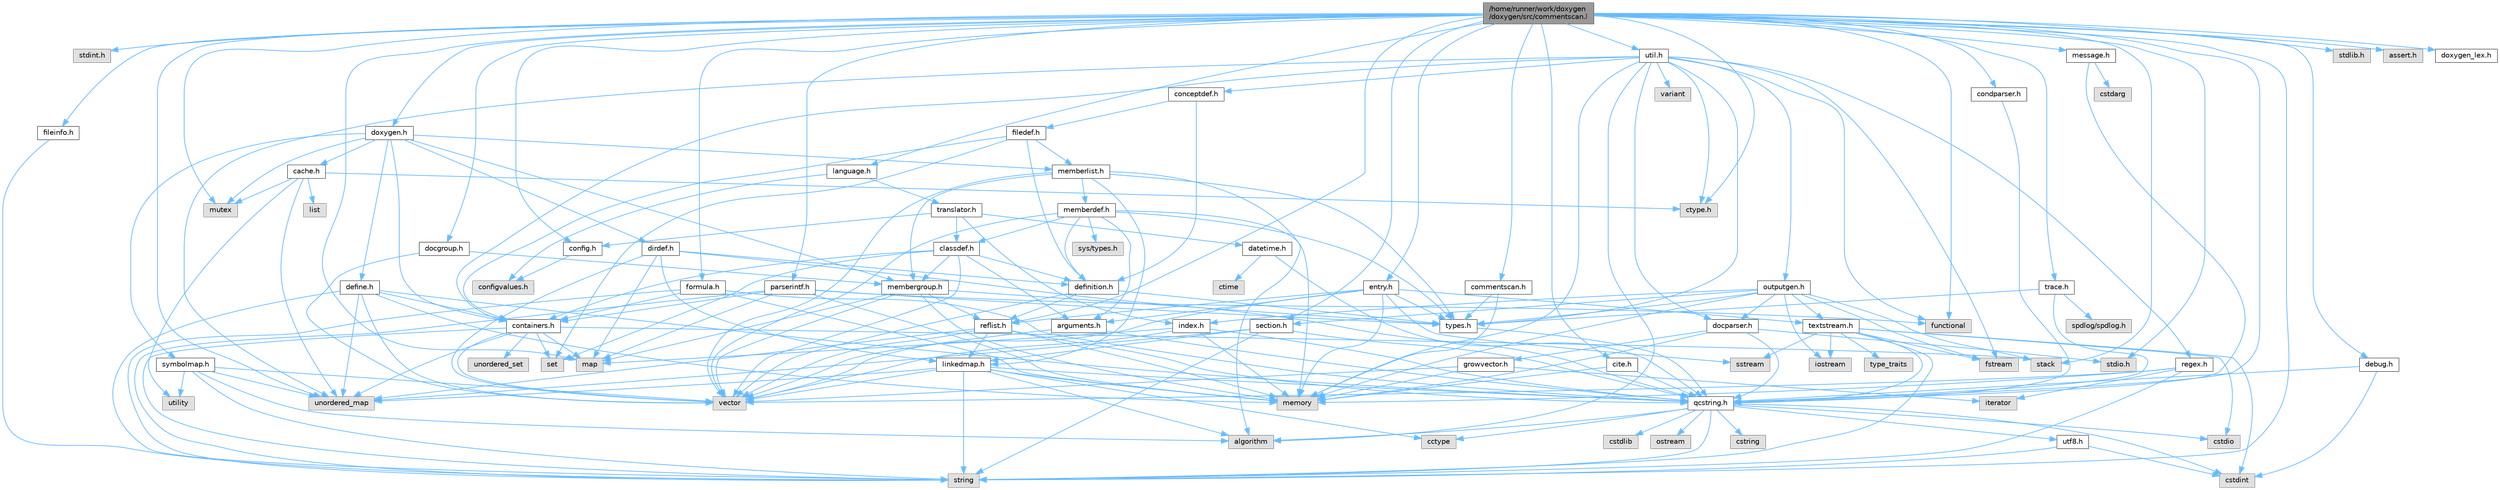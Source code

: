 digraph "/home/runner/work/doxygen/doxygen/src/commentscan.l"
{
 // INTERACTIVE_SVG=YES
 // LATEX_PDF_SIZE
  bgcolor="transparent";
  edge [fontname=Helvetica,fontsize=10,labelfontname=Helvetica,labelfontsize=10];
  node [fontname=Helvetica,fontsize=10,shape=box,height=0.2,width=0.4];
  Node1 [label="/home/runner/work/doxygen\l/doxygen/src/commentscan.l",height=0.2,width=0.4,color="gray40", fillcolor="grey60", style="filled", fontcolor="black",tooltip=" "];
  Node1 -> Node2 [color="steelblue1",style="solid"];
  Node2 [label="stdint.h",height=0.2,width=0.4,color="grey60", fillcolor="#E0E0E0", style="filled",tooltip=" "];
  Node1 -> Node3 [color="steelblue1",style="solid"];
  Node3 [label="map",height=0.2,width=0.4,color="grey60", fillcolor="#E0E0E0", style="filled",tooltip=" "];
  Node1 -> Node4 [color="steelblue1",style="solid"];
  Node4 [label="stack",height=0.2,width=0.4,color="grey60", fillcolor="#E0E0E0", style="filled",tooltip=" "];
  Node1 -> Node5 [color="steelblue1",style="solid"];
  Node5 [label="string",height=0.2,width=0.4,color="grey60", fillcolor="#E0E0E0", style="filled",tooltip=" "];
  Node1 -> Node6 [color="steelblue1",style="solid"];
  Node6 [label="mutex",height=0.2,width=0.4,color="grey60", fillcolor="#E0E0E0", style="filled",tooltip=" "];
  Node1 -> Node7 [color="steelblue1",style="solid"];
  Node7 [label="functional",height=0.2,width=0.4,color="grey60", fillcolor="#E0E0E0", style="filled",tooltip=" "];
  Node1 -> Node8 [color="steelblue1",style="solid"];
  Node8 [label="unordered_map",height=0.2,width=0.4,color="grey60", fillcolor="#E0E0E0", style="filled",tooltip=" "];
  Node1 -> Node9 [color="steelblue1",style="solid"];
  Node9 [label="stdio.h",height=0.2,width=0.4,color="grey60", fillcolor="#E0E0E0", style="filled",tooltip=" "];
  Node1 -> Node10 [color="steelblue1",style="solid"];
  Node10 [label="stdlib.h",height=0.2,width=0.4,color="grey60", fillcolor="#E0E0E0", style="filled",tooltip=" "];
  Node1 -> Node11 [color="steelblue1",style="solid"];
  Node11 [label="assert.h",height=0.2,width=0.4,color="grey60", fillcolor="#E0E0E0", style="filled",tooltip=" "];
  Node1 -> Node12 [color="steelblue1",style="solid"];
  Node12 [label="ctype.h",height=0.2,width=0.4,color="grey60", fillcolor="#E0E0E0", style="filled",tooltip=" "];
  Node1 -> Node13 [color="steelblue1",style="solid"];
  Node13 [label="qcstring.h",height=0.2,width=0.4,color="grey40", fillcolor="white", style="filled",URL="$d7/d5c/qcstring_8h.html",tooltip=" "];
  Node13 -> Node5 [color="steelblue1",style="solid"];
  Node13 -> Node14 [color="steelblue1",style="solid"];
  Node14 [label="algorithm",height=0.2,width=0.4,color="grey60", fillcolor="#E0E0E0", style="filled",tooltip=" "];
  Node13 -> Node15 [color="steelblue1",style="solid"];
  Node15 [label="cctype",height=0.2,width=0.4,color="grey60", fillcolor="#E0E0E0", style="filled",tooltip=" "];
  Node13 -> Node16 [color="steelblue1",style="solid"];
  Node16 [label="cstring",height=0.2,width=0.4,color="grey60", fillcolor="#E0E0E0", style="filled",tooltip=" "];
  Node13 -> Node17 [color="steelblue1",style="solid"];
  Node17 [label="cstdio",height=0.2,width=0.4,color="grey60", fillcolor="#E0E0E0", style="filled",tooltip=" "];
  Node13 -> Node18 [color="steelblue1",style="solid"];
  Node18 [label="cstdlib",height=0.2,width=0.4,color="grey60", fillcolor="#E0E0E0", style="filled",tooltip=" "];
  Node13 -> Node19 [color="steelblue1",style="solid"];
  Node19 [label="cstdint",height=0.2,width=0.4,color="grey60", fillcolor="#E0E0E0", style="filled",tooltip=" "];
  Node13 -> Node20 [color="steelblue1",style="solid"];
  Node20 [label="ostream",height=0.2,width=0.4,color="grey60", fillcolor="#E0E0E0", style="filled",tooltip=" "];
  Node13 -> Node21 [color="steelblue1",style="solid"];
  Node21 [label="utf8.h",height=0.2,width=0.4,color="grey40", fillcolor="white", style="filled",URL="$db/d7c/utf8_8h.html",tooltip="Various UTF8 related helper functions."];
  Node21 -> Node19 [color="steelblue1",style="solid"];
  Node21 -> Node5 [color="steelblue1",style="solid"];
  Node1 -> Node22 [color="steelblue1",style="solid"];
  Node22 [label="fileinfo.h",height=0.2,width=0.4,color="grey40", fillcolor="white", style="filled",URL="$df/d45/fileinfo_8h.html",tooltip=" "];
  Node22 -> Node5 [color="steelblue1",style="solid"];
  Node1 -> Node23 [color="steelblue1",style="solid"];
  Node23 [label="cite.h",height=0.2,width=0.4,color="grey40", fillcolor="white", style="filled",URL="$d7/d69/cite_8h.html",tooltip=" "];
  Node23 -> Node24 [color="steelblue1",style="solid"];
  Node24 [label="memory",height=0.2,width=0.4,color="grey60", fillcolor="#E0E0E0", style="filled",tooltip=" "];
  Node23 -> Node13 [color="steelblue1",style="solid"];
  Node1 -> Node25 [color="steelblue1",style="solid"];
  Node25 [label="commentscan.h",height=0.2,width=0.4,color="grey40", fillcolor="white", style="filled",URL="$db/d0d/commentscan_8h.html",tooltip="Interface for the comment block scanner."];
  Node25 -> Node24 [color="steelblue1",style="solid"];
  Node25 -> Node26 [color="steelblue1",style="solid"];
  Node26 [label="types.h",height=0.2,width=0.4,color="grey40", fillcolor="white", style="filled",URL="$d9/d49/types_8h.html",tooltip="This file contains a number of basic enums and types."];
  Node26 -> Node13 [color="steelblue1",style="solid"];
  Node1 -> Node27 [color="steelblue1",style="solid"];
  Node27 [label="condparser.h",height=0.2,width=0.4,color="grey40", fillcolor="white", style="filled",URL="$d7/d6f/condparser_8h.html",tooltip=" "];
  Node27 -> Node13 [color="steelblue1",style="solid"];
  Node1 -> Node28 [color="steelblue1",style="solid"];
  Node28 [label="config.h",height=0.2,width=0.4,color="grey40", fillcolor="white", style="filled",URL="$db/d16/config_8h.html",tooltip=" "];
  Node28 -> Node29 [color="steelblue1",style="solid"];
  Node29 [label="configvalues.h",height=0.2,width=0.4,color="grey60", fillcolor="#E0E0E0", style="filled",tooltip=" "];
  Node1 -> Node30 [color="steelblue1",style="solid"];
  Node30 [label="debug.h",height=0.2,width=0.4,color="grey40", fillcolor="white", style="filled",URL="$db/d16/debug_8h.html",tooltip=" "];
  Node30 -> Node19 [color="steelblue1",style="solid"];
  Node30 -> Node13 [color="steelblue1",style="solid"];
  Node1 -> Node31 [color="steelblue1",style="solid"];
  Node31 [label="docgroup.h",height=0.2,width=0.4,color="grey40", fillcolor="white", style="filled",URL="$d4/d32/docgroup_8h.html",tooltip=" "];
  Node31 -> Node32 [color="steelblue1",style="solid"];
  Node32 [label="vector",height=0.2,width=0.4,color="grey60", fillcolor="#E0E0E0", style="filled",tooltip=" "];
  Node31 -> Node33 [color="steelblue1",style="solid"];
  Node33 [label="membergroup.h",height=0.2,width=0.4,color="grey40", fillcolor="white", style="filled",URL="$d9/d11/membergroup_8h.html",tooltip=" "];
  Node33 -> Node32 [color="steelblue1",style="solid"];
  Node33 -> Node3 [color="steelblue1",style="solid"];
  Node33 -> Node24 [color="steelblue1",style="solid"];
  Node33 -> Node26 [color="steelblue1",style="solid"];
  Node33 -> Node34 [color="steelblue1",style="solid"];
  Node34 [label="reflist.h",height=0.2,width=0.4,color="grey40", fillcolor="white", style="filled",URL="$d1/d02/reflist_8h.html",tooltip=" "];
  Node34 -> Node32 [color="steelblue1",style="solid"];
  Node34 -> Node8 [color="steelblue1",style="solid"];
  Node34 -> Node24 [color="steelblue1",style="solid"];
  Node34 -> Node13 [color="steelblue1",style="solid"];
  Node34 -> Node35 [color="steelblue1",style="solid"];
  Node35 [label="linkedmap.h",height=0.2,width=0.4,color="grey40", fillcolor="white", style="filled",URL="$da/de1/linkedmap_8h.html",tooltip=" "];
  Node35 -> Node8 [color="steelblue1",style="solid"];
  Node35 -> Node32 [color="steelblue1",style="solid"];
  Node35 -> Node24 [color="steelblue1",style="solid"];
  Node35 -> Node5 [color="steelblue1",style="solid"];
  Node35 -> Node14 [color="steelblue1",style="solid"];
  Node35 -> Node15 [color="steelblue1",style="solid"];
  Node35 -> Node13 [color="steelblue1",style="solid"];
  Node1 -> Node36 [color="steelblue1",style="solid"];
  Node36 [label="doxygen.h",height=0.2,width=0.4,color="grey40", fillcolor="white", style="filled",URL="$d1/da1/doxygen_8h.html",tooltip=" "];
  Node36 -> Node6 [color="steelblue1",style="solid"];
  Node36 -> Node37 [color="steelblue1",style="solid"];
  Node37 [label="containers.h",height=0.2,width=0.4,color="grey40", fillcolor="white", style="filled",URL="$d5/d75/containers_8h.html",tooltip=" "];
  Node37 -> Node32 [color="steelblue1",style="solid"];
  Node37 -> Node5 [color="steelblue1",style="solid"];
  Node37 -> Node38 [color="steelblue1",style="solid"];
  Node38 [label="set",height=0.2,width=0.4,color="grey60", fillcolor="#E0E0E0", style="filled",tooltip=" "];
  Node37 -> Node3 [color="steelblue1",style="solid"];
  Node37 -> Node39 [color="steelblue1",style="solid"];
  Node39 [label="unordered_set",height=0.2,width=0.4,color="grey60", fillcolor="#E0E0E0", style="filled",tooltip=" "];
  Node37 -> Node8 [color="steelblue1",style="solid"];
  Node37 -> Node4 [color="steelblue1",style="solid"];
  Node36 -> Node33 [color="steelblue1",style="solid"];
  Node36 -> Node40 [color="steelblue1",style="solid"];
  Node40 [label="dirdef.h",height=0.2,width=0.4,color="grey40", fillcolor="white", style="filled",URL="$d6/d15/dirdef_8h.html",tooltip=" "];
  Node40 -> Node32 [color="steelblue1",style="solid"];
  Node40 -> Node3 [color="steelblue1",style="solid"];
  Node40 -> Node13 [color="steelblue1",style="solid"];
  Node40 -> Node35 [color="steelblue1",style="solid"];
  Node40 -> Node41 [color="steelblue1",style="solid"];
  Node41 [label="definition.h",height=0.2,width=0.4,color="grey40", fillcolor="white", style="filled",URL="$df/da1/definition_8h.html",tooltip=" "];
  Node41 -> Node32 [color="steelblue1",style="solid"];
  Node41 -> Node26 [color="steelblue1",style="solid"];
  Node41 -> Node34 [color="steelblue1",style="solid"];
  Node36 -> Node42 [color="steelblue1",style="solid"];
  Node42 [label="memberlist.h",height=0.2,width=0.4,color="grey40", fillcolor="white", style="filled",URL="$dd/d78/memberlist_8h.html",tooltip=" "];
  Node42 -> Node32 [color="steelblue1",style="solid"];
  Node42 -> Node14 [color="steelblue1",style="solid"];
  Node42 -> Node43 [color="steelblue1",style="solid"];
  Node43 [label="memberdef.h",height=0.2,width=0.4,color="grey40", fillcolor="white", style="filled",URL="$d4/d46/memberdef_8h.html",tooltip=" "];
  Node43 -> Node32 [color="steelblue1",style="solid"];
  Node43 -> Node24 [color="steelblue1",style="solid"];
  Node43 -> Node44 [color="steelblue1",style="solid"];
  Node44 [label="sys/types.h",height=0.2,width=0.4,color="grey60", fillcolor="#E0E0E0", style="filled",tooltip=" "];
  Node43 -> Node26 [color="steelblue1",style="solid"];
  Node43 -> Node41 [color="steelblue1",style="solid"];
  Node43 -> Node45 [color="steelblue1",style="solid"];
  Node45 [label="arguments.h",height=0.2,width=0.4,color="grey40", fillcolor="white", style="filled",URL="$df/d9b/arguments_8h.html",tooltip=" "];
  Node45 -> Node32 [color="steelblue1",style="solid"];
  Node45 -> Node13 [color="steelblue1",style="solid"];
  Node43 -> Node46 [color="steelblue1",style="solid"];
  Node46 [label="classdef.h",height=0.2,width=0.4,color="grey40", fillcolor="white", style="filled",URL="$d1/da6/classdef_8h.html",tooltip=" "];
  Node46 -> Node32 [color="steelblue1",style="solid"];
  Node46 -> Node38 [color="steelblue1",style="solid"];
  Node46 -> Node37 [color="steelblue1",style="solid"];
  Node46 -> Node41 [color="steelblue1",style="solid"];
  Node46 -> Node45 [color="steelblue1",style="solid"];
  Node46 -> Node33 [color="steelblue1",style="solid"];
  Node42 -> Node35 [color="steelblue1",style="solid"];
  Node42 -> Node26 [color="steelblue1",style="solid"];
  Node42 -> Node33 [color="steelblue1",style="solid"];
  Node36 -> Node47 [color="steelblue1",style="solid"];
  Node47 [label="define.h",height=0.2,width=0.4,color="grey40", fillcolor="white", style="filled",URL="$df/d67/define_8h.html",tooltip=" "];
  Node47 -> Node32 [color="steelblue1",style="solid"];
  Node47 -> Node24 [color="steelblue1",style="solid"];
  Node47 -> Node5 [color="steelblue1",style="solid"];
  Node47 -> Node8 [color="steelblue1",style="solid"];
  Node47 -> Node13 [color="steelblue1",style="solid"];
  Node47 -> Node37 [color="steelblue1",style="solid"];
  Node36 -> Node48 [color="steelblue1",style="solid"];
  Node48 [label="cache.h",height=0.2,width=0.4,color="grey40", fillcolor="white", style="filled",URL="$d3/d26/cache_8h.html",tooltip=" "];
  Node48 -> Node49 [color="steelblue1",style="solid"];
  Node49 [label="list",height=0.2,width=0.4,color="grey60", fillcolor="#E0E0E0", style="filled",tooltip=" "];
  Node48 -> Node8 [color="steelblue1",style="solid"];
  Node48 -> Node6 [color="steelblue1",style="solid"];
  Node48 -> Node50 [color="steelblue1",style="solid"];
  Node50 [label="utility",height=0.2,width=0.4,color="grey60", fillcolor="#E0E0E0", style="filled",tooltip=" "];
  Node48 -> Node12 [color="steelblue1",style="solid"];
  Node36 -> Node51 [color="steelblue1",style="solid"];
  Node51 [label="symbolmap.h",height=0.2,width=0.4,color="grey40", fillcolor="white", style="filled",URL="$d7/ddd/symbolmap_8h.html",tooltip=" "];
  Node51 -> Node14 [color="steelblue1",style="solid"];
  Node51 -> Node8 [color="steelblue1",style="solid"];
  Node51 -> Node32 [color="steelblue1",style="solid"];
  Node51 -> Node5 [color="steelblue1",style="solid"];
  Node51 -> Node50 [color="steelblue1",style="solid"];
  Node1 -> Node52 [color="steelblue1",style="solid"];
  Node52 [label="entry.h",height=0.2,width=0.4,color="grey40", fillcolor="white", style="filled",URL="$d1/dc6/entry_8h.html",tooltip=" "];
  Node52 -> Node32 [color="steelblue1",style="solid"];
  Node52 -> Node24 [color="steelblue1",style="solid"];
  Node52 -> Node53 [color="steelblue1",style="solid"];
  Node53 [label="sstream",height=0.2,width=0.4,color="grey60", fillcolor="#E0E0E0", style="filled",tooltip=" "];
  Node52 -> Node26 [color="steelblue1",style="solid"];
  Node52 -> Node45 [color="steelblue1",style="solid"];
  Node52 -> Node34 [color="steelblue1",style="solid"];
  Node52 -> Node54 [color="steelblue1",style="solid"];
  Node54 [label="textstream.h",height=0.2,width=0.4,color="grey40", fillcolor="white", style="filled",URL="$d4/d7d/textstream_8h.html",tooltip=" "];
  Node54 -> Node5 [color="steelblue1",style="solid"];
  Node54 -> Node55 [color="steelblue1",style="solid"];
  Node55 [label="iostream",height=0.2,width=0.4,color="grey60", fillcolor="#E0E0E0", style="filled",tooltip=" "];
  Node54 -> Node53 [color="steelblue1",style="solid"];
  Node54 -> Node19 [color="steelblue1",style="solid"];
  Node54 -> Node17 [color="steelblue1",style="solid"];
  Node54 -> Node56 [color="steelblue1",style="solid"];
  Node56 [label="fstream",height=0.2,width=0.4,color="grey60", fillcolor="#E0E0E0", style="filled",tooltip=" "];
  Node54 -> Node57 [color="steelblue1",style="solid"];
  Node57 [label="type_traits",height=0.2,width=0.4,color="grey60", fillcolor="#E0E0E0", style="filled",tooltip=" "];
  Node54 -> Node13 [color="steelblue1",style="solid"];
  Node1 -> Node58 [color="steelblue1",style="solid"];
  Node58 [label="formula.h",height=0.2,width=0.4,color="grey40", fillcolor="white", style="filled",URL="$d3/d9a/formula_8h.html",tooltip=" "];
  Node58 -> Node24 [color="steelblue1",style="solid"];
  Node58 -> Node5 [color="steelblue1",style="solid"];
  Node58 -> Node13 [color="steelblue1",style="solid"];
  Node58 -> Node37 [color="steelblue1",style="solid"];
  Node1 -> Node59 [color="steelblue1",style="solid"];
  Node59 [label="language.h",height=0.2,width=0.4,color="grey40", fillcolor="white", style="filled",URL="$d8/dce/language_8h.html",tooltip=" "];
  Node59 -> Node60 [color="steelblue1",style="solid"];
  Node60 [label="translator.h",height=0.2,width=0.4,color="grey40", fillcolor="white", style="filled",URL="$d9/df1/translator_8h.html",tooltip=" "];
  Node60 -> Node46 [color="steelblue1",style="solid"];
  Node60 -> Node28 [color="steelblue1",style="solid"];
  Node60 -> Node61 [color="steelblue1",style="solid"];
  Node61 [label="datetime.h",height=0.2,width=0.4,color="grey40", fillcolor="white", style="filled",URL="$de/d1b/datetime_8h.html",tooltip=" "];
  Node61 -> Node62 [color="steelblue1",style="solid"];
  Node62 [label="ctime",height=0.2,width=0.4,color="grey60", fillcolor="#E0E0E0", style="filled",tooltip=" "];
  Node61 -> Node13 [color="steelblue1",style="solid"];
  Node60 -> Node63 [color="steelblue1",style="solid"];
  Node63 [label="index.h",height=0.2,width=0.4,color="grey40", fillcolor="white", style="filled",URL="$d1/db5/index_8h.html",tooltip=" "];
  Node63 -> Node24 [color="steelblue1",style="solid"];
  Node63 -> Node32 [color="steelblue1",style="solid"];
  Node63 -> Node3 [color="steelblue1",style="solid"];
  Node63 -> Node13 [color="steelblue1",style="solid"];
  Node59 -> Node29 [color="steelblue1",style="solid"];
  Node1 -> Node64 [color="steelblue1",style="solid"];
  Node64 [label="message.h",height=0.2,width=0.4,color="grey40", fillcolor="white", style="filled",URL="$d2/d0d/message_8h.html",tooltip=" "];
  Node64 -> Node65 [color="steelblue1",style="solid"];
  Node65 [label="cstdarg",height=0.2,width=0.4,color="grey60", fillcolor="#E0E0E0", style="filled",tooltip=" "];
  Node64 -> Node13 [color="steelblue1",style="solid"];
  Node1 -> Node66 [color="steelblue1",style="solid"];
  Node66 [label="parserintf.h",height=0.2,width=0.4,color="grey40", fillcolor="white", style="filled",URL="$da/d55/parserintf_8h.html",tooltip=" "];
  Node66 -> Node7 [color="steelblue1",style="solid"];
  Node66 -> Node24 [color="steelblue1",style="solid"];
  Node66 -> Node3 [color="steelblue1",style="solid"];
  Node66 -> Node5 [color="steelblue1",style="solid"];
  Node66 -> Node26 [color="steelblue1",style="solid"];
  Node66 -> Node37 [color="steelblue1",style="solid"];
  Node1 -> Node34 [color="steelblue1",style="solid"];
  Node1 -> Node67 [color="steelblue1",style="solid"];
  Node67 [label="section.h",height=0.2,width=0.4,color="grey40", fillcolor="white", style="filled",URL="$d1/d2a/section_8h.html",tooltip=" "];
  Node67 -> Node5 [color="steelblue1",style="solid"];
  Node67 -> Node8 [color="steelblue1",style="solid"];
  Node67 -> Node13 [color="steelblue1",style="solid"];
  Node67 -> Node35 [color="steelblue1",style="solid"];
  Node1 -> Node68 [color="steelblue1",style="solid"];
  Node68 [label="util.h",height=0.2,width=0.4,color="grey40", fillcolor="white", style="filled",URL="$d8/d3c/util_8h.html",tooltip="A bunch of utility functions."];
  Node68 -> Node24 [color="steelblue1",style="solid"];
  Node68 -> Node8 [color="steelblue1",style="solid"];
  Node68 -> Node14 [color="steelblue1",style="solid"];
  Node68 -> Node7 [color="steelblue1",style="solid"];
  Node68 -> Node56 [color="steelblue1",style="solid"];
  Node68 -> Node69 [color="steelblue1",style="solid"];
  Node69 [label="variant",height=0.2,width=0.4,color="grey60", fillcolor="#E0E0E0", style="filled",tooltip=" "];
  Node68 -> Node12 [color="steelblue1",style="solid"];
  Node68 -> Node26 [color="steelblue1",style="solid"];
  Node68 -> Node70 [color="steelblue1",style="solid"];
  Node70 [label="docparser.h",height=0.2,width=0.4,color="grey40", fillcolor="white", style="filled",URL="$de/d9c/docparser_8h.html",tooltip=" "];
  Node70 -> Node9 [color="steelblue1",style="solid"];
  Node70 -> Node24 [color="steelblue1",style="solid"];
  Node70 -> Node13 [color="steelblue1",style="solid"];
  Node70 -> Node71 [color="steelblue1",style="solid"];
  Node71 [label="growvector.h",height=0.2,width=0.4,color="grey40", fillcolor="white", style="filled",URL="$d7/d50/growvector_8h.html",tooltip=" "];
  Node71 -> Node32 [color="steelblue1",style="solid"];
  Node71 -> Node24 [color="steelblue1",style="solid"];
  Node71 -> Node72 [color="steelblue1",style="solid"];
  Node72 [label="iterator",height=0.2,width=0.4,color="grey60", fillcolor="#E0E0E0", style="filled",tooltip=" "];
  Node68 -> Node37 [color="steelblue1",style="solid"];
  Node68 -> Node73 [color="steelblue1",style="solid"];
  Node73 [label="outputgen.h",height=0.2,width=0.4,color="grey40", fillcolor="white", style="filled",URL="$df/d06/outputgen_8h.html",tooltip=" "];
  Node73 -> Node24 [color="steelblue1",style="solid"];
  Node73 -> Node4 [color="steelblue1",style="solid"];
  Node73 -> Node55 [color="steelblue1",style="solid"];
  Node73 -> Node56 [color="steelblue1",style="solid"];
  Node73 -> Node26 [color="steelblue1",style="solid"];
  Node73 -> Node63 [color="steelblue1",style="solid"];
  Node73 -> Node67 [color="steelblue1",style="solid"];
  Node73 -> Node54 [color="steelblue1",style="solid"];
  Node73 -> Node70 [color="steelblue1",style="solid"];
  Node68 -> Node74 [color="steelblue1",style="solid"];
  Node74 [label="regex.h",height=0.2,width=0.4,color="grey40", fillcolor="white", style="filled",URL="$d1/d21/regex_8h.html",tooltip=" "];
  Node74 -> Node24 [color="steelblue1",style="solid"];
  Node74 -> Node5 [color="steelblue1",style="solid"];
  Node74 -> Node32 [color="steelblue1",style="solid"];
  Node74 -> Node72 [color="steelblue1",style="solid"];
  Node68 -> Node75 [color="steelblue1",style="solid"];
  Node75 [label="conceptdef.h",height=0.2,width=0.4,color="grey40", fillcolor="white", style="filled",URL="$da/df1/conceptdef_8h.html",tooltip=" "];
  Node75 -> Node41 [color="steelblue1",style="solid"];
  Node75 -> Node76 [color="steelblue1",style="solid"];
  Node76 [label="filedef.h",height=0.2,width=0.4,color="grey40", fillcolor="white", style="filled",URL="$d4/d3a/filedef_8h.html",tooltip=" "];
  Node76 -> Node38 [color="steelblue1",style="solid"];
  Node76 -> Node41 [color="steelblue1",style="solid"];
  Node76 -> Node42 [color="steelblue1",style="solid"];
  Node76 -> Node37 [color="steelblue1",style="solid"];
  Node1 -> Node77 [color="steelblue1",style="solid"];
  Node77 [label="trace.h",height=0.2,width=0.4,color="grey40", fillcolor="white", style="filled",URL="$d1/d1b/trace_8h.html",tooltip=" "];
  Node77 -> Node78 [color="steelblue1",style="solid"];
  Node78 [label="spdlog/spdlog.h",height=0.2,width=0.4,color="grey60", fillcolor="#E0E0E0", style="filled",tooltip=" "];
  Node77 -> Node26 [color="steelblue1",style="solid"];
  Node77 -> Node13 [color="steelblue1",style="solid"];
  Node1 -> Node79 [color="steelblue1",style="solid"];
  Node79 [label="doxygen_lex.h",height=0.2,width=0.4,color="grey40", fillcolor="white", style="filled",URL="$d6/da5/doxygen__lex_8h.html",tooltip=" "];
}
